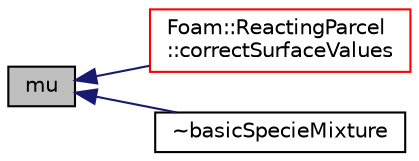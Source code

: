 digraph "mu"
{
  bgcolor="transparent";
  edge [fontname="Helvetica",fontsize="10",labelfontname="Helvetica",labelfontsize="10"];
  node [fontname="Helvetica",fontsize="10",shape=record];
  rankdir="LR";
  Node81 [label="mu",height=0.2,width=0.4,color="black", fillcolor="grey75", style="filled", fontcolor="black"];
  Node81 -> Node82 [dir="back",color="midnightblue",fontsize="10",style="solid",fontname="Helvetica"];
  Node82 [label="Foam::ReactingParcel\l::correctSurfaceValues",height=0.2,width=0.4,color="red",URL="$a25049.html#a85e4067164c0d187844a02e1dab4506b",tooltip="Correct surface values due to emitted species. "];
  Node81 -> Node88 [dir="back",color="midnightblue",fontsize="10",style="solid",fontname="Helvetica"];
  Node88 [label="~basicSpecieMixture",height=0.2,width=0.4,color="black",URL="$a31473.html#a3719ed16d6465b85858dfd00497a1f8f",tooltip="Destructor. "];
}
